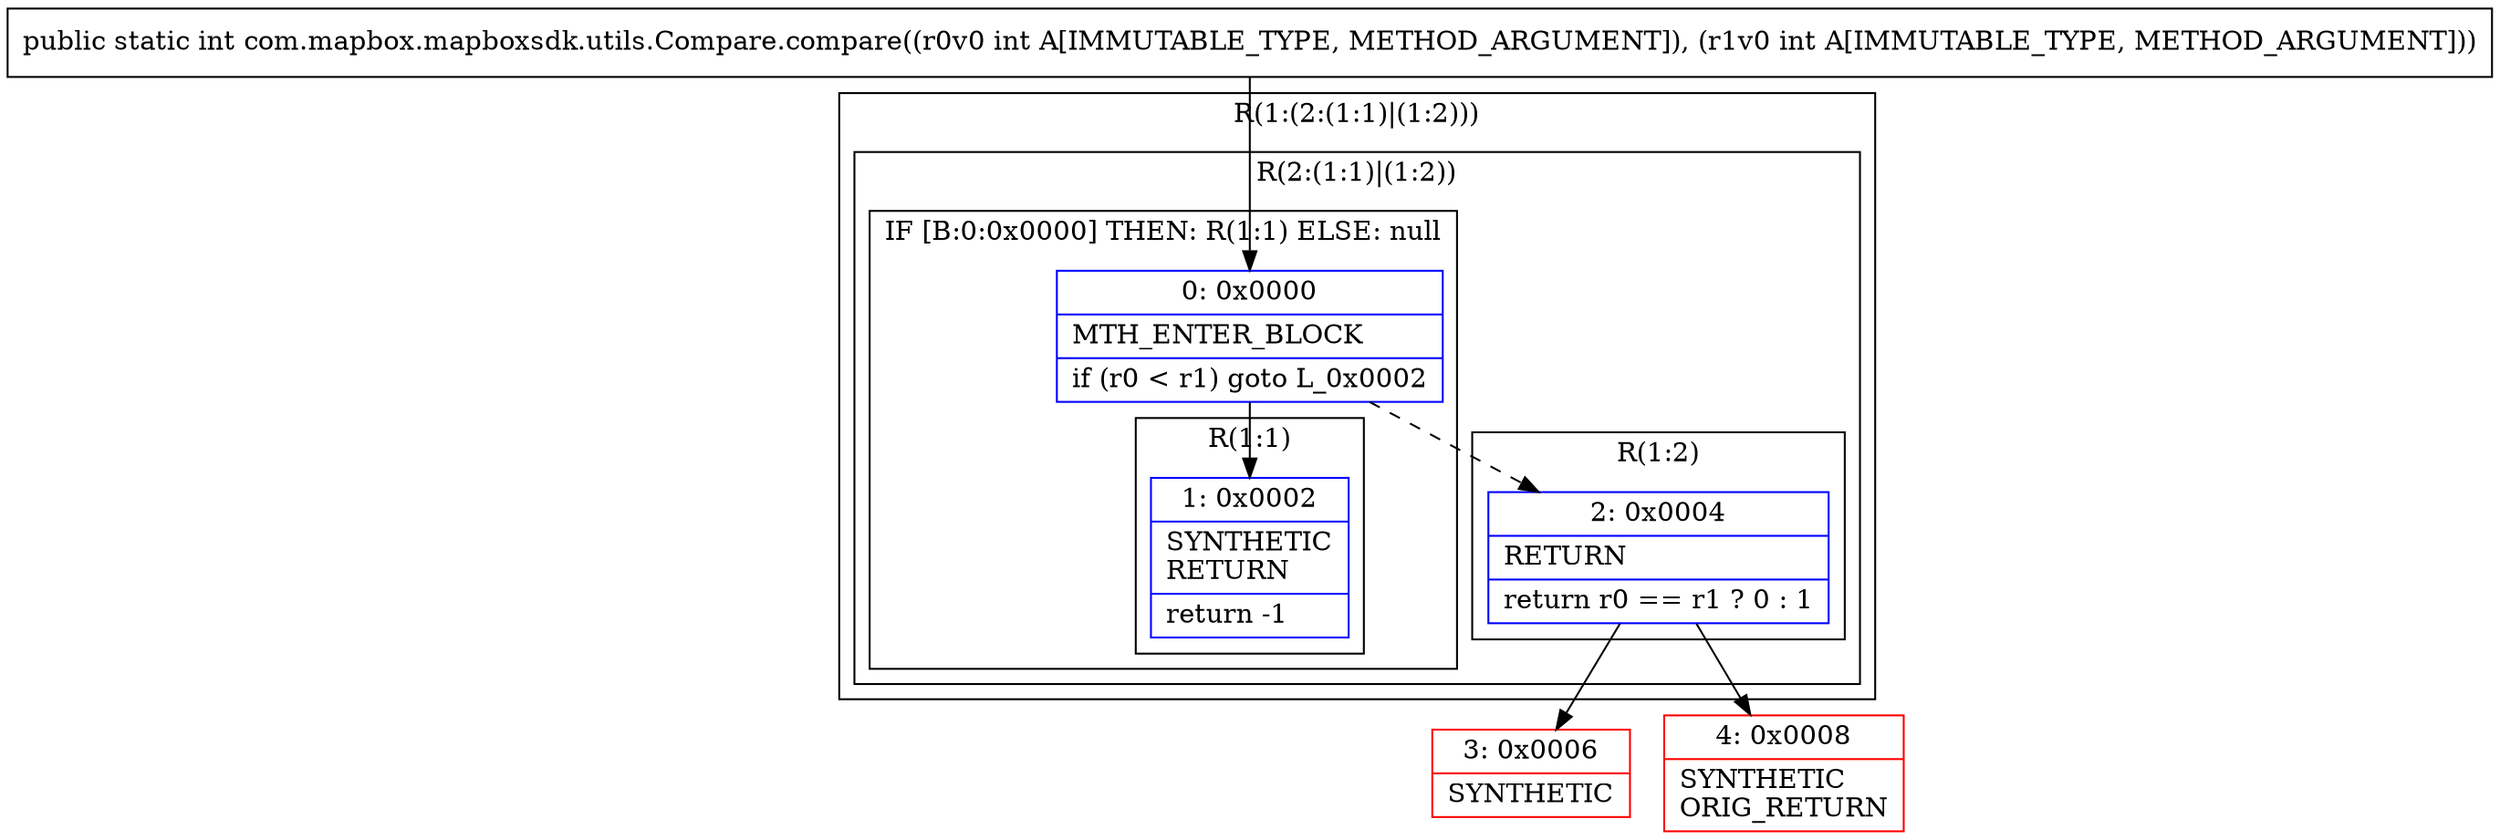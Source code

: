 digraph "CFG forcom.mapbox.mapboxsdk.utils.Compare.compare(II)I" {
subgraph cluster_Region_1618315674 {
label = "R(1:(2:(1:1)|(1:2)))";
node [shape=record,color=blue];
subgraph cluster_Region_1551433656 {
label = "R(2:(1:1)|(1:2))";
node [shape=record,color=blue];
subgraph cluster_IfRegion_2100631490 {
label = "IF [B:0:0x0000] THEN: R(1:1) ELSE: null";
node [shape=record,color=blue];
Node_0 [shape=record,label="{0\:\ 0x0000|MTH_ENTER_BLOCK\l|if (r0 \< r1) goto L_0x0002\l}"];
subgraph cluster_Region_2023534402 {
label = "R(1:1)";
node [shape=record,color=blue];
Node_1 [shape=record,label="{1\:\ 0x0002|SYNTHETIC\lRETURN\l|return \-1\l}"];
}
}
subgraph cluster_Region_879345810 {
label = "R(1:2)";
node [shape=record,color=blue];
Node_2 [shape=record,label="{2\:\ 0x0004|RETURN\l|return r0 == r1 ? 0 : 1\l}"];
}
}
}
Node_3 [shape=record,color=red,label="{3\:\ 0x0006|SYNTHETIC\l}"];
Node_4 [shape=record,color=red,label="{4\:\ 0x0008|SYNTHETIC\lORIG_RETURN\l}"];
MethodNode[shape=record,label="{public static int com.mapbox.mapboxsdk.utils.Compare.compare((r0v0 int A[IMMUTABLE_TYPE, METHOD_ARGUMENT]), (r1v0 int A[IMMUTABLE_TYPE, METHOD_ARGUMENT])) }"];
MethodNode -> Node_0;
Node_0 -> Node_1;
Node_0 -> Node_2[style=dashed];
Node_2 -> Node_3;
Node_2 -> Node_4;
}


